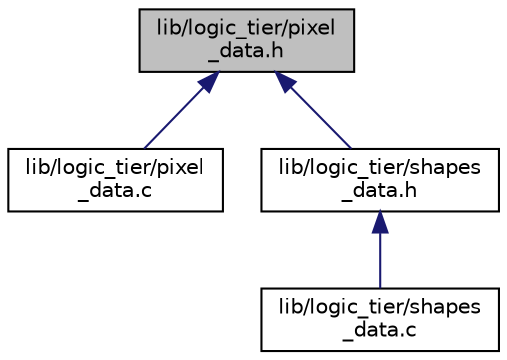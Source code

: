 digraph "lib/logic_tier/pixel_data.h"
{
  edge [fontname="Helvetica",fontsize="10",labelfontname="Helvetica",labelfontsize="10"];
  node [fontname="Helvetica",fontsize="10",shape=record];
  Node1 [label="lib/logic_tier/pixel\l_data.h",height=0.2,width=0.4,color="black", fillcolor="grey75", style="filled", fontcolor="black"];
  Node1 -> Node2 [dir="back",color="midnightblue",fontsize="10",style="solid"];
  Node2 [label="lib/logic_tier/pixel\l_data.c",height=0.2,width=0.4,color="black", fillcolor="white", style="filled",URL="$pixel__data_8c.html",tooltip="Functions for manipulating the VGA_RAM. "];
  Node1 -> Node3 [dir="back",color="midnightblue",fontsize="10",style="solid"];
  Node3 [label="lib/logic_tier/shapes\l_data.h",height=0.2,width=0.4,color="black", fillcolor="white", style="filled",URL="$shapes__data_8h.html",tooltip="Functions for processing the shapes [primitive, line, ellipse]. "];
  Node3 -> Node4 [dir="back",color="midnightblue",fontsize="10",style="solid"];
  Node4 [label="lib/logic_tier/shapes\l_data.c",height=0.2,width=0.4,color="black", fillcolor="white", style="filled",URL="$shapes__data_8c.html",tooltip="Functions for processing the shapes [primitive, line, ellipse]. "];
}
